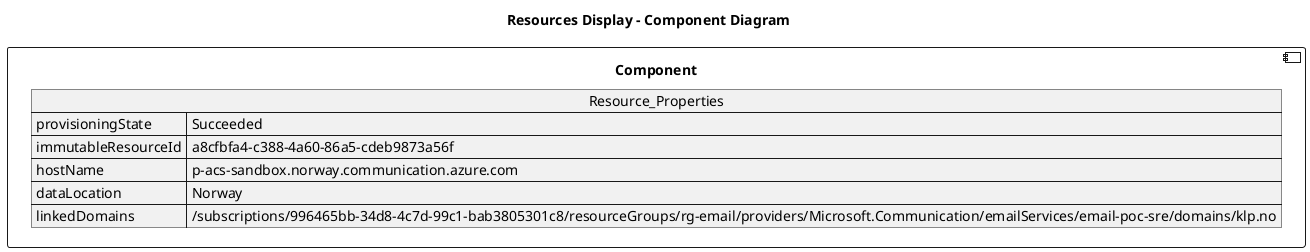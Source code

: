 @startuml

title Resources Display - Component Diagram

component Component {

json  Resource_Properties {
  "provisioningState": "Succeeded",
  "immutableResourceId": "a8cfbfa4-c388-4a60-86a5-cdeb9873a56f",
  "hostName": "p-acs-sandbox.norway.communication.azure.com",
  "dataLocation": "Norway",
  "linkedDomains": [
    "/subscriptions/996465bb-34d8-4c7d-99c1-bab3805301c8/resourceGroups/rg-email/providers/Microsoft.Communication/emailServices/email-poc-sre/domains/klp.no"
  ]
}
}
@enduml
